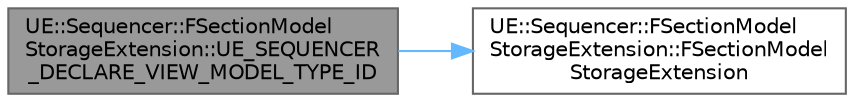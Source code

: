 digraph "UE::Sequencer::FSectionModelStorageExtension::UE_SEQUENCER_DECLARE_VIEW_MODEL_TYPE_ID"
{
 // INTERACTIVE_SVG=YES
 // LATEX_PDF_SIZE
  bgcolor="transparent";
  edge [fontname=Helvetica,fontsize=10,labelfontname=Helvetica,labelfontsize=10];
  node [fontname=Helvetica,fontsize=10,shape=box,height=0.2,width=0.4];
  rankdir="LR";
  Node1 [id="Node000001",label="UE::Sequencer::FSectionModel\lStorageExtension::UE_SEQUENCER\l_DECLARE_VIEW_MODEL_TYPE_ID",height=0.2,width=0.4,color="gray40", fillcolor="grey60", style="filled", fontcolor="black",tooltip=" "];
  Node1 -> Node2 [id="edge1_Node000001_Node000002",color="steelblue1",style="solid",tooltip=" "];
  Node2 [id="Node000002",label="UE::Sequencer::FSectionModel\lStorageExtension::FSectionModel\lStorageExtension",height=0.2,width=0.4,color="grey40", fillcolor="white", style="filled",URL="$dc/dd0/classUE_1_1Sequencer_1_1FSectionModelStorageExtension.html#af56b1ef35dc0fdb64eed65426ec1267b",tooltip=" "];
}
